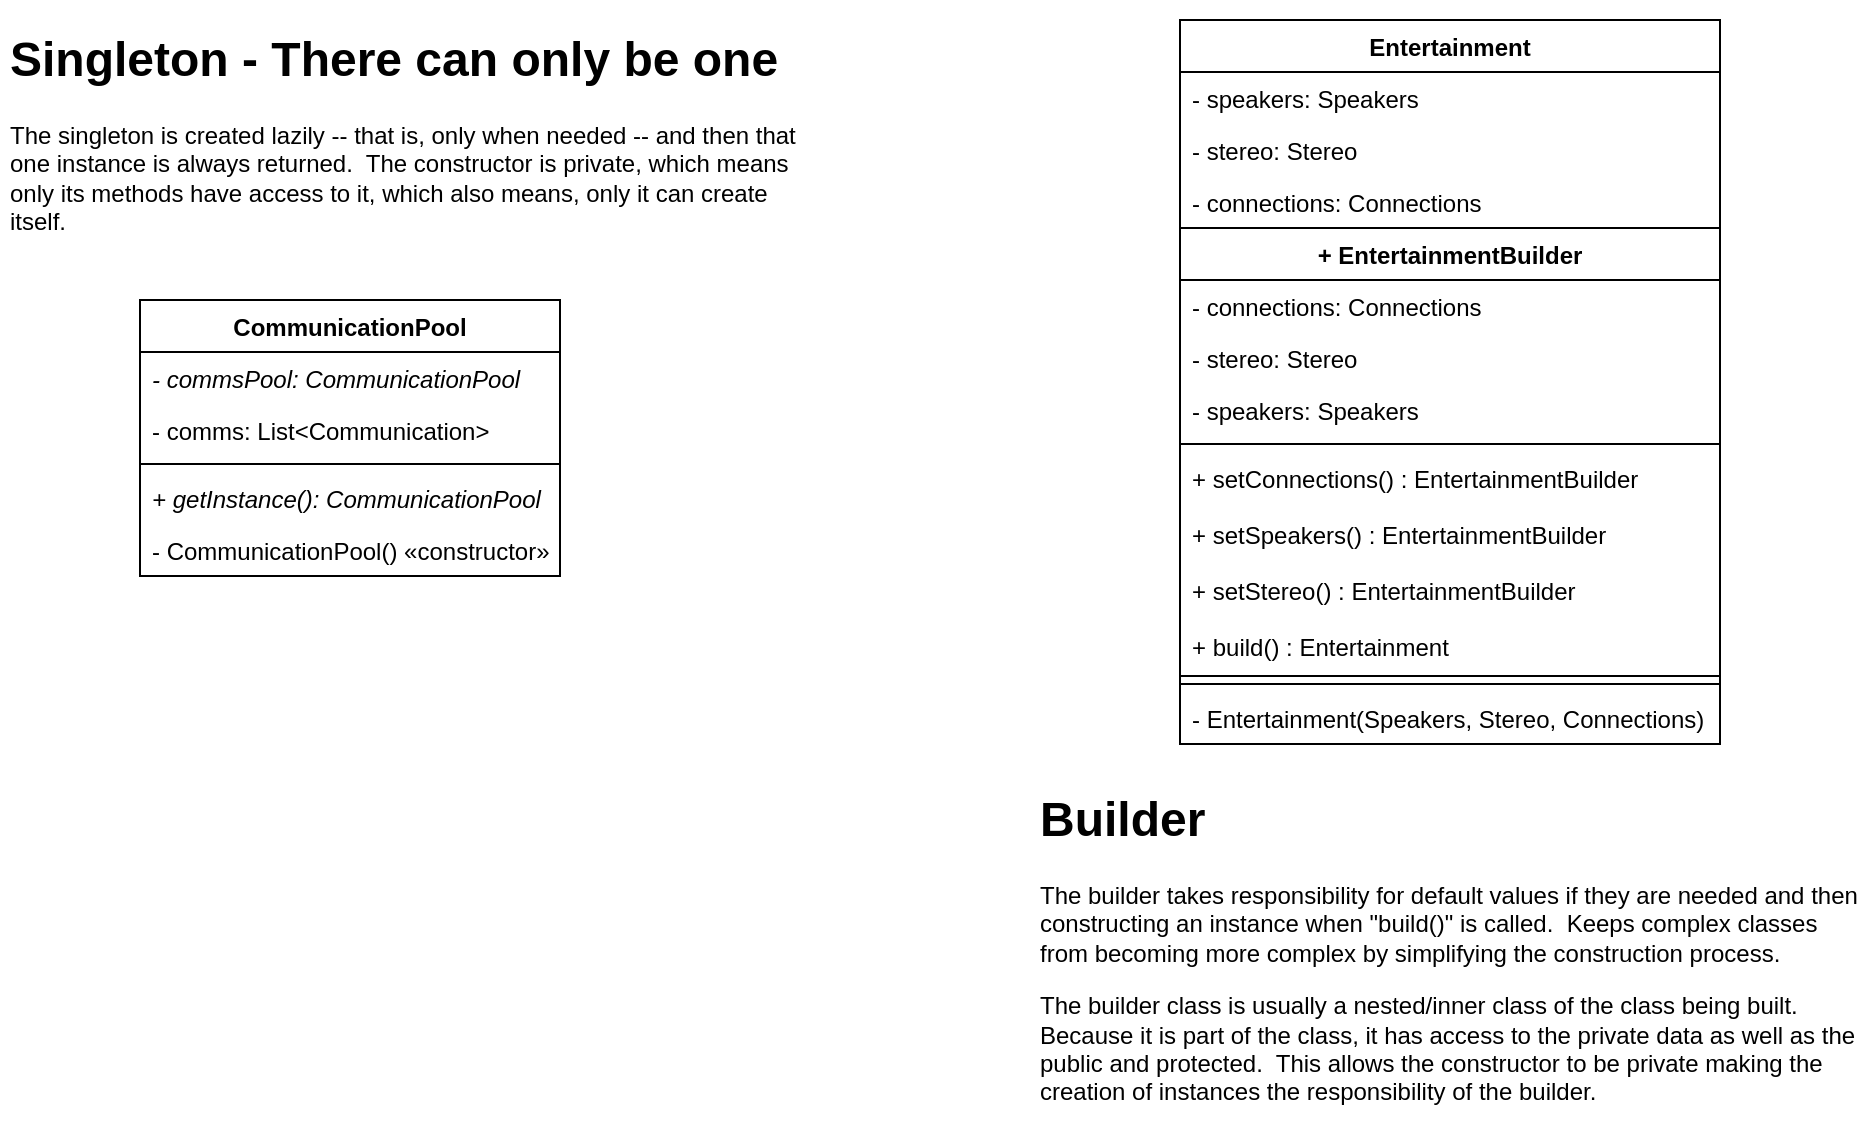 <mxfile version="12.1.9" type="github" pages="1">
  <diagram id="l_GPiPcTPc9U-AXV_lG-" name="singleton and builder">
    <mxGraphModel dx="1128" dy="1819" grid="1" gridSize="10" guides="1" tooltips="1" connect="1" arrows="1" fold="1" page="1" pageScale="1" pageWidth="850" pageHeight="1100" math="0" shadow="0">
      <root>
        <mxCell id="0"/>
        <mxCell id="1" parent="0"/>
        <mxCell id="w4_LB38UR_IZIdsLw-TC-1" value="CommunicationPool" style="swimlane;fontStyle=1;align=center;verticalAlign=top;childLayout=stackLayout;horizontal=1;startSize=26;horizontalStack=0;resizeParent=1;resizeParentMax=0;resizeLast=0;collapsible=1;marginBottom=0;" vertex="1" parent="1">
          <mxGeometry x="70" y="140" width="210" height="138" as="geometry"/>
        </mxCell>
        <mxCell id="w4_LB38UR_IZIdsLw-TC-2" value="- commsPool: CommunicationPool" style="text;strokeColor=none;fillColor=none;align=left;verticalAlign=top;spacingLeft=4;spacingRight=4;overflow=hidden;rotatable=0;points=[[0,0.5],[1,0.5]];portConstraint=eastwest;fontStyle=2" vertex="1" parent="w4_LB38UR_IZIdsLw-TC-1">
          <mxGeometry y="26" width="210" height="26" as="geometry"/>
        </mxCell>
        <mxCell id="w4_LB38UR_IZIdsLw-TC-3" value="- comms: List&lt;Communication&gt;" style="text;strokeColor=none;fillColor=none;align=left;verticalAlign=top;spacingLeft=4;spacingRight=4;overflow=hidden;rotatable=0;points=[[0,0.5],[1,0.5]];portConstraint=eastwest;" vertex="1" parent="w4_LB38UR_IZIdsLw-TC-1">
          <mxGeometry y="52" width="210" height="26" as="geometry"/>
        </mxCell>
        <mxCell id="w4_LB38UR_IZIdsLw-TC-4" value="" style="line;strokeWidth=1;fillColor=none;align=left;verticalAlign=middle;spacingTop=-1;spacingLeft=3;spacingRight=3;rotatable=0;labelPosition=right;points=[];portConstraint=eastwest;" vertex="1" parent="w4_LB38UR_IZIdsLw-TC-1">
          <mxGeometry y="78" width="210" height="8" as="geometry"/>
        </mxCell>
        <mxCell id="w4_LB38UR_IZIdsLw-TC-5" value="+ getInstance(): CommunicationPool" style="text;strokeColor=none;fillColor=none;align=left;verticalAlign=top;spacingLeft=4;spacingRight=4;overflow=hidden;rotatable=0;points=[[0,0.5],[1,0.5]];portConstraint=eastwest;fontStyle=2" vertex="1" parent="w4_LB38UR_IZIdsLw-TC-1">
          <mxGeometry y="86" width="210" height="26" as="geometry"/>
        </mxCell>
        <mxCell id="w4_LB38UR_IZIdsLw-TC-6" value="- CommunicationPool() «constructor»" style="text;strokeColor=none;fillColor=none;align=left;verticalAlign=top;spacingLeft=4;spacingRight=4;overflow=hidden;rotatable=0;points=[[0,0.5],[1,0.5]];portConstraint=eastwest;fontStyle=0" vertex="1" parent="w4_LB38UR_IZIdsLw-TC-1">
          <mxGeometry y="112" width="210" height="26" as="geometry"/>
        </mxCell>
        <mxCell id="w4_LB38UR_IZIdsLw-TC-7" value="Entertainment" style="swimlane;fontStyle=1;align=center;verticalAlign=top;childLayout=stackLayout;horizontal=1;startSize=26;horizontalStack=0;resizeParent=1;resizeParentMax=0;resizeLast=0;collapsible=1;marginBottom=0;" vertex="1" parent="1">
          <mxGeometry x="590" width="270" height="362" as="geometry"/>
        </mxCell>
        <mxCell id="w4_LB38UR_IZIdsLw-TC-8" value="- speakers: Speakers" style="text;strokeColor=none;fillColor=none;align=left;verticalAlign=top;spacingLeft=4;spacingRight=4;overflow=hidden;rotatable=0;points=[[0,0.5],[1,0.5]];portConstraint=eastwest;" vertex="1" parent="w4_LB38UR_IZIdsLw-TC-7">
          <mxGeometry y="26" width="270" height="26" as="geometry"/>
        </mxCell>
        <mxCell id="w4_LB38UR_IZIdsLw-TC-9" value="- stereo: Stereo" style="text;strokeColor=none;fillColor=none;align=left;verticalAlign=top;spacingLeft=4;spacingRight=4;overflow=hidden;rotatable=0;points=[[0,0.5],[1,0.5]];portConstraint=eastwest;" vertex="1" parent="w4_LB38UR_IZIdsLw-TC-7">
          <mxGeometry y="52" width="270" height="26" as="geometry"/>
        </mxCell>
        <mxCell id="w4_LB38UR_IZIdsLw-TC-10" value="- connections: Connections" style="text;strokeColor=none;fillColor=none;align=left;verticalAlign=top;spacingLeft=4;spacingRight=4;overflow=hidden;rotatable=0;points=[[0,0.5],[1,0.5]];portConstraint=eastwest;" vertex="1" parent="w4_LB38UR_IZIdsLw-TC-7">
          <mxGeometry y="78" width="270" height="26" as="geometry"/>
        </mxCell>
        <mxCell id="w4_LB38UR_IZIdsLw-TC-11" value="+ EntertainmentBuilder" style="swimlane;fontStyle=1;align=center;verticalAlign=top;childLayout=stackLayout;horizontal=1;startSize=26;horizontalStack=0;resizeParent=1;resizeParentMax=0;resizeLast=0;collapsible=1;marginBottom=0;" vertex="1" parent="w4_LB38UR_IZIdsLw-TC-7">
          <mxGeometry y="104" width="270" height="224" as="geometry">
            <mxRectangle y="104" width="270" height="26" as="alternateBounds"/>
          </mxGeometry>
        </mxCell>
        <mxCell id="w4_LB38UR_IZIdsLw-TC-12" value="- connections: Connections" style="text;strokeColor=none;fillColor=none;align=left;verticalAlign=top;spacingLeft=4;spacingRight=4;overflow=hidden;rotatable=0;points=[[0,0.5],[1,0.5]];portConstraint=eastwest;" vertex="1" parent="w4_LB38UR_IZIdsLw-TC-11">
          <mxGeometry y="26" width="270" height="26" as="geometry"/>
        </mxCell>
        <mxCell id="w4_LB38UR_IZIdsLw-TC-13" value="- stereo: Stereo" style="text;strokeColor=none;fillColor=none;align=left;verticalAlign=top;spacingLeft=4;spacingRight=4;overflow=hidden;rotatable=0;points=[[0,0.5],[1,0.5]];portConstraint=eastwest;" vertex="1" parent="w4_LB38UR_IZIdsLw-TC-11">
          <mxGeometry y="52" width="270" height="26" as="geometry"/>
        </mxCell>
        <mxCell id="w4_LB38UR_IZIdsLw-TC-14" value="- speakers: Speakers" style="text;strokeColor=none;fillColor=none;align=left;verticalAlign=top;spacingLeft=4;spacingRight=4;overflow=hidden;rotatable=0;points=[[0,0.5],[1,0.5]];portConstraint=eastwest;" vertex="1" parent="w4_LB38UR_IZIdsLw-TC-11">
          <mxGeometry y="78" width="270" height="26" as="geometry"/>
        </mxCell>
        <mxCell id="w4_LB38UR_IZIdsLw-TC-15" value="" style="line;strokeWidth=1;fillColor=none;align=left;verticalAlign=middle;spacingTop=-1;spacingLeft=3;spacingRight=3;rotatable=0;labelPosition=right;points=[];portConstraint=eastwest;" vertex="1" parent="w4_LB38UR_IZIdsLw-TC-11">
          <mxGeometry y="104" width="270" height="8" as="geometry"/>
        </mxCell>
        <mxCell id="w4_LB38UR_IZIdsLw-TC-16" value="+ setConnections() : EntertainmentBuilder" style="text;strokeColor=none;fillColor=none;align=left;verticalAlign=top;spacingLeft=4;spacingRight=4;overflow=hidden;rotatable=0;points=[[0,0.5],[1,0.5]];portConstraint=eastwest;fontStyle=0" vertex="1" parent="w4_LB38UR_IZIdsLw-TC-11">
          <mxGeometry y="112" width="270" height="28" as="geometry"/>
        </mxCell>
        <mxCell id="w4_LB38UR_IZIdsLw-TC-17" value="+ setSpeakers() : EntertainmentBuilder" style="text;strokeColor=none;fillColor=none;align=left;verticalAlign=top;spacingLeft=4;spacingRight=4;overflow=hidden;rotatable=0;points=[[0,0.5],[1,0.5]];portConstraint=eastwest;fontStyle=0" vertex="1" parent="w4_LB38UR_IZIdsLw-TC-11">
          <mxGeometry y="140" width="270" height="28" as="geometry"/>
        </mxCell>
        <mxCell id="w4_LB38UR_IZIdsLw-TC-18" value="+ setStereo() : EntertainmentBuilder" style="text;strokeColor=none;fillColor=none;align=left;verticalAlign=top;spacingLeft=4;spacingRight=4;overflow=hidden;rotatable=0;points=[[0,0.5],[1,0.5]];portConstraint=eastwest;fontStyle=0" vertex="1" parent="w4_LB38UR_IZIdsLw-TC-11">
          <mxGeometry y="168" width="270" height="28" as="geometry"/>
        </mxCell>
        <mxCell id="w4_LB38UR_IZIdsLw-TC-19" value="+ build() : Entertainment" style="text;strokeColor=none;fillColor=none;align=left;verticalAlign=top;spacingLeft=4;spacingRight=4;overflow=hidden;rotatable=0;points=[[0,0.5],[1,0.5]];portConstraint=eastwest;fontStyle=0" vertex="1" parent="w4_LB38UR_IZIdsLw-TC-11">
          <mxGeometry y="196" width="270" height="28" as="geometry"/>
        </mxCell>
        <mxCell id="w4_LB38UR_IZIdsLw-TC-20" value="" style="line;strokeWidth=1;fillColor=none;align=left;verticalAlign=middle;spacingTop=-1;spacingLeft=3;spacingRight=3;rotatable=0;labelPosition=right;points=[];portConstraint=eastwest;" vertex="1" parent="w4_LB38UR_IZIdsLw-TC-7">
          <mxGeometry y="328" width="270" height="8" as="geometry"/>
        </mxCell>
        <mxCell id="w4_LB38UR_IZIdsLw-TC-21" value="- Entertainment(Speakers, Stereo, Connections)" style="text;strokeColor=none;fillColor=none;align=left;verticalAlign=top;spacingLeft=4;spacingRight=4;overflow=hidden;rotatable=0;points=[[0,0.5],[1,0.5]];portConstraint=eastwest;fontStyle=0" vertex="1" parent="w4_LB38UR_IZIdsLw-TC-7">
          <mxGeometry y="336" width="270" height="26" as="geometry"/>
        </mxCell>
        <mxCell id="w4_LB38UR_IZIdsLw-TC-22" value="&lt;h1&gt;Singleton - There can only be one&lt;/h1&gt;&lt;p&gt;The singleton is created lazily -- that is, only when needed -- and then that one instance is always returned.&amp;nbsp; The constructor is private, which means only its methods have access to it, which also means, only it can create itself.&lt;/p&gt;" style="text;html=1;strokeColor=none;fillColor=none;spacing=5;spacingTop=-20;whiteSpace=wrap;overflow=hidden;rounded=0;" vertex="1" parent="1">
          <mxGeometry width="410" height="110" as="geometry"/>
        </mxCell>
        <mxCell id="w4_LB38UR_IZIdsLw-TC-23" value="&lt;h1&gt;Builder&lt;/h1&gt;&lt;p&gt;The builder takes responsibility for default values if they are needed and then constructing an instance when &quot;build()&quot; is called.&amp;nbsp; Keeps complex classes from becoming more complex by simplifying the construction process.&lt;/p&gt;&lt;p&gt;The builder class is usually a nested/inner class of the class being built.&amp;nbsp; Because it is part of the class, it has access to the private data as well as the public and protected.&amp;nbsp; This allows the constructor to be private making the creation of instances the responsibility of the builder.&lt;/p&gt;" style="text;html=1;strokeColor=none;fillColor=none;spacing=5;spacingTop=-20;whiteSpace=wrap;overflow=hidden;rounded=0;" vertex="1" parent="1">
          <mxGeometry x="515" y="380" width="420" height="170" as="geometry"/>
        </mxCell>
      </root>
    </mxGraphModel>
  </diagram>
</mxfile>
